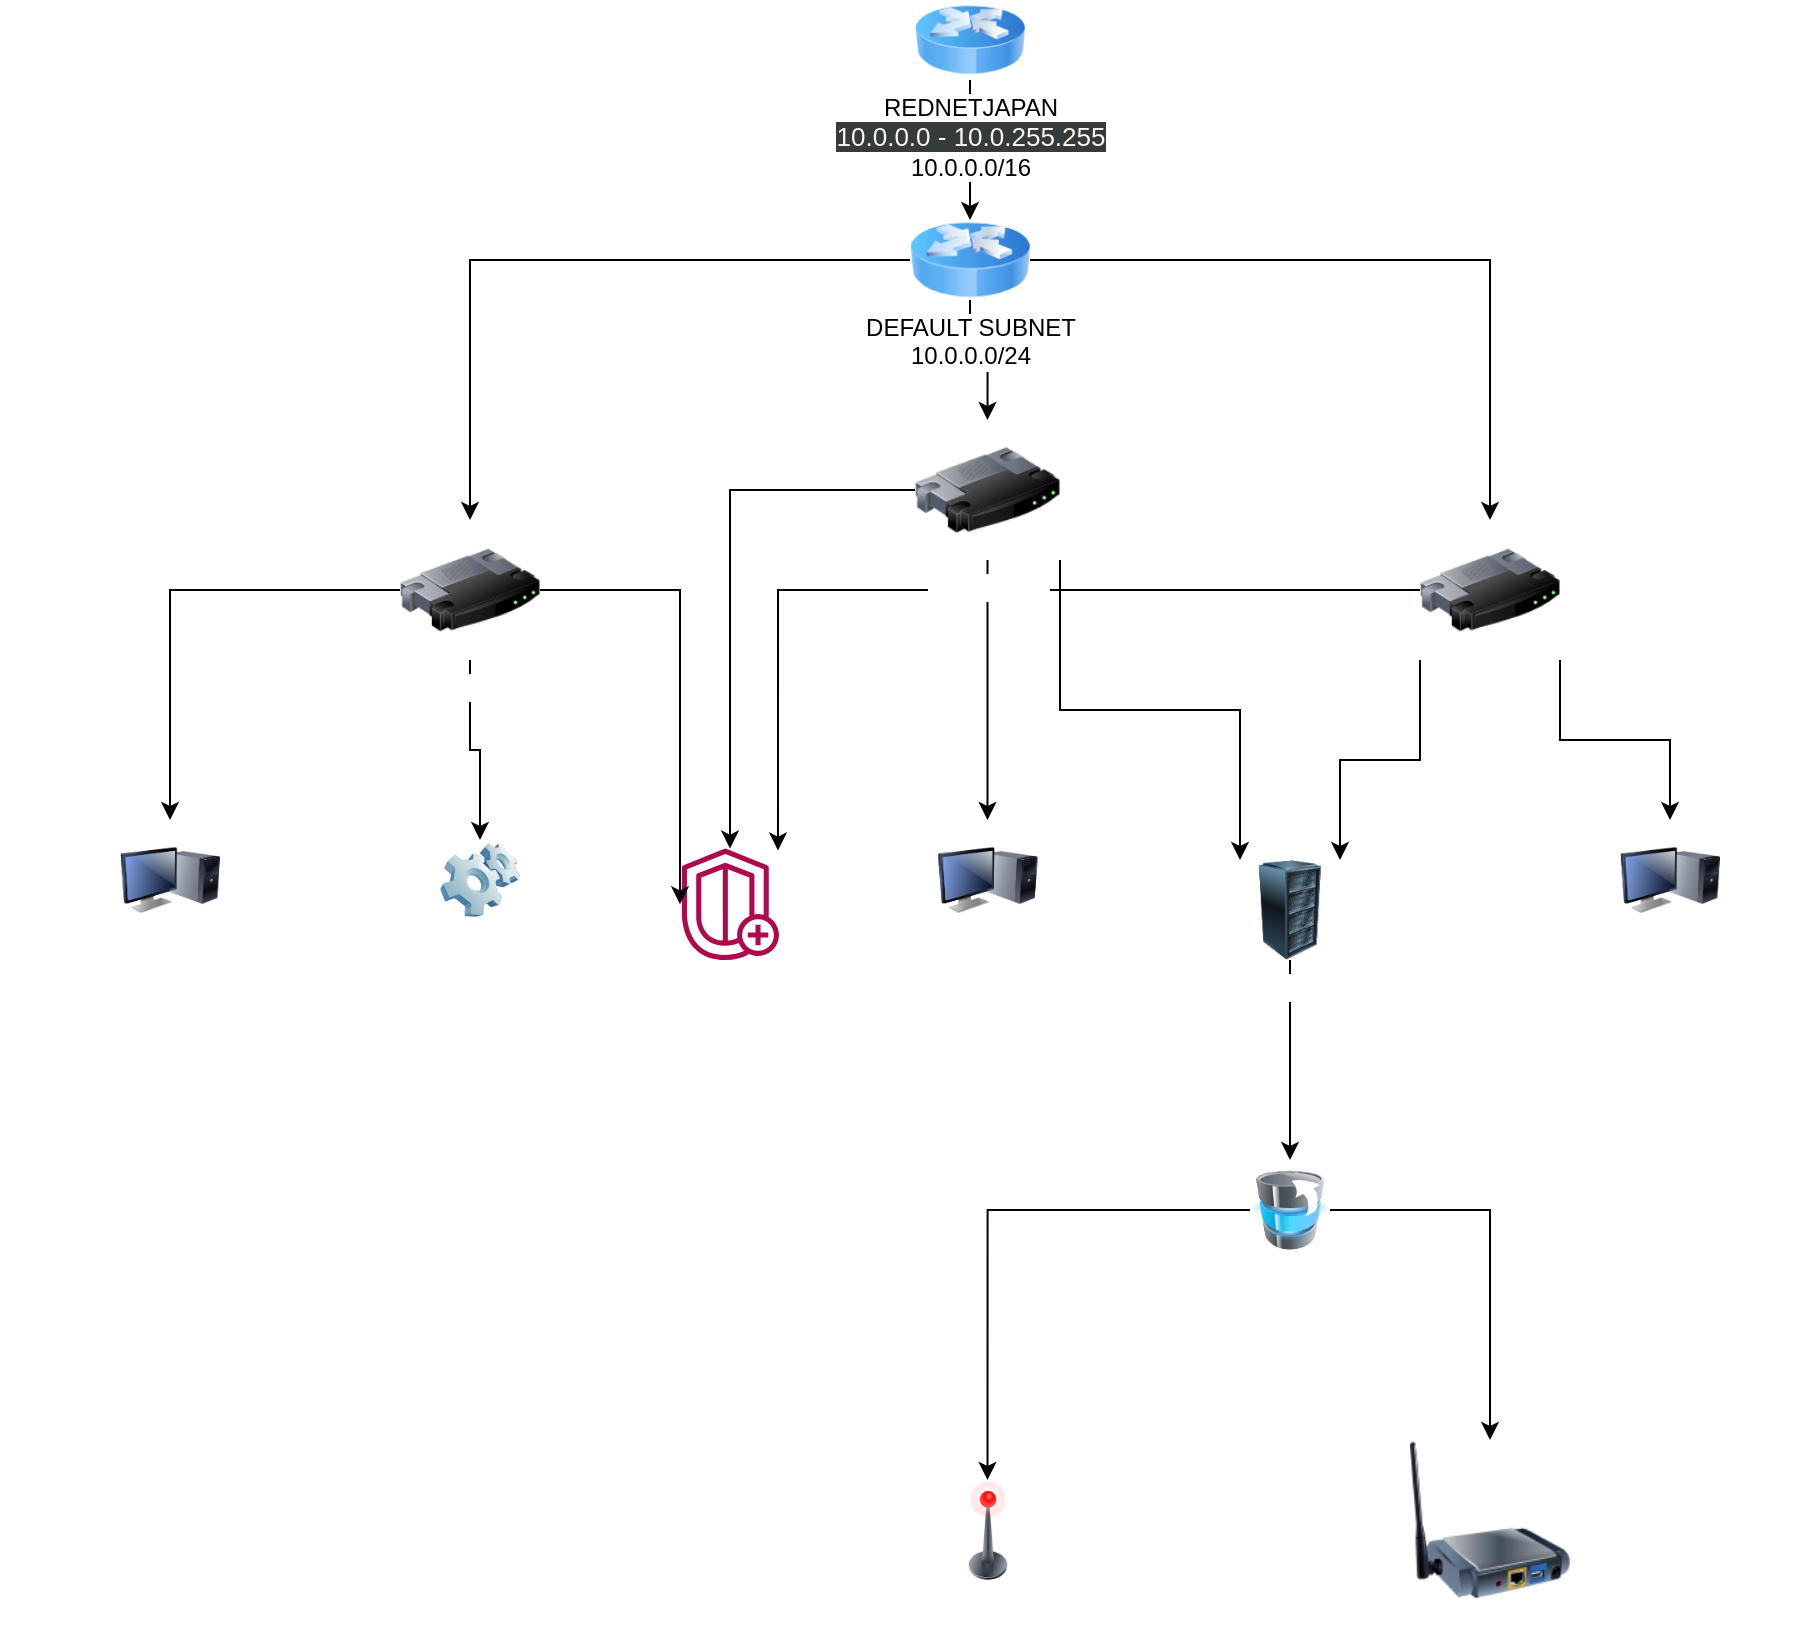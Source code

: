 <mxfile version="18.0.7" type="device"><diagram id="XRsLkBmPD_dPefXZtS3g" name="Page-1"><mxGraphModel dx="1416" dy="647" grid="1" gridSize="10" guides="1" tooltips="1" connect="1" arrows="1" fold="1" page="1" pageScale="1" pageWidth="850" pageHeight="1100" background="none" math="0" shadow="0"><root><mxCell id="0"/><mxCell id="1" parent="0"/><mxCell id="viSPscVSt9tEcixRRp09-32" style="edgeStyle=orthogonalEdgeStyle;rounded=0;orthogonalLoop=1;jettySize=auto;html=1;exitX=0.5;exitY=1;exitDx=0;exitDy=0;entryX=0.5;entryY=0;entryDx=0;entryDy=0;fontColor=#FFFFFF;" parent="1" source="viSPscVSt9tEcixRRp09-16" target="viSPscVSt9tEcixRRp09-17" edge="1"><mxGeometry relative="1" as="geometry"/></mxCell><mxCell id="viSPscVSt9tEcixRRp09-16" value="REDNETJAPAN&lt;br&gt;&lt;span style=&quot;color: rgb(251 , 245 , 236) ; font-family: &amp;#34;az_ea_font&amp;#34; , &amp;#34;segoe ui&amp;#34; , &amp;#34;az_font&amp;#34; , , , &amp;#34;blinkmacsystemfont&amp;#34; , &amp;#34;roboto&amp;#34; , &amp;#34;oxygen&amp;#34; , &amp;#34;ubuntu&amp;#34; , &amp;#34;cantarell&amp;#34; , &amp;#34;open sans&amp;#34; , &amp;#34;helvetica neue&amp;#34; , sans-serif ; font-size: 13px ; text-align: left ; background-color: rgb(53 , 58 , 59)&quot;&gt;10.0.0.0 - 10.0.255.255&lt;br&gt;&lt;/span&gt;10.0.0.0/16" style="image;html=1;image=img/lib/clip_art/networking/Router_Icon_128x128.png" parent="1" vertex="1"><mxGeometry x="407.5" y="10" width="55" height="40" as="geometry"/></mxCell><mxCell id="viSPscVSt9tEcixRRp09-33" style="edgeStyle=orthogonalEdgeStyle;rounded=0;orthogonalLoop=1;jettySize=auto;html=1;exitX=0.5;exitY=1;exitDx=0;exitDy=0;entryX=0.5;entryY=0;entryDx=0;entryDy=0;fontColor=#FFFFFF;" parent="1" source="viSPscVSt9tEcixRRp09-17" target="viSPscVSt9tEcixRRp09-20" edge="1"><mxGeometry relative="1" as="geometry"/></mxCell><mxCell id="viSPscVSt9tEcixRRp09-34" style="edgeStyle=orthogonalEdgeStyle;rounded=0;orthogonalLoop=1;jettySize=auto;html=1;exitX=1;exitY=0.5;exitDx=0;exitDy=0;entryX=0.5;entryY=0;entryDx=0;entryDy=0;fontColor=#FFFFFF;" parent="1" source="viSPscVSt9tEcixRRp09-17" target="viSPscVSt9tEcixRRp09-19" edge="1"><mxGeometry relative="1" as="geometry"/></mxCell><mxCell id="viSPscVSt9tEcixRRp09-35" style="edgeStyle=orthogonalEdgeStyle;rounded=0;orthogonalLoop=1;jettySize=auto;html=1;exitX=0;exitY=0.5;exitDx=0;exitDy=0;fontColor=#FFFFFF;" parent="1" source="viSPscVSt9tEcixRRp09-17" target="viSPscVSt9tEcixRRp09-21" edge="1"><mxGeometry relative="1" as="geometry"/></mxCell><mxCell id="viSPscVSt9tEcixRRp09-17" value="DEFAULT SUBNET&lt;br&gt;10.0.0.0/24" style="image;html=1;image=img/lib/clip_art/networking/Router_Icon_128x128.png" parent="1" vertex="1"><mxGeometry x="405" y="120" width="60" height="40" as="geometry"/></mxCell><mxCell id="viSPscVSt9tEcixRRp09-18" value="&lt;font color=&quot;#ffffff&quot;&gt;REDTEAM-NSG&lt;br&gt;OPEN PORT 80&lt;br&gt;ALLOW SSH FROM NATIVE IP TO JUMPBOX&lt;br&gt;&lt;/font&gt;" style="sketch=0;outlineConnect=0;fontColor=#232F3E;gradientColor=none;fillColor=#B0084D;strokeColor=none;dashed=0;verticalLabelPosition=bottom;verticalAlign=top;align=center;html=1;fontSize=12;fontStyle=0;aspect=fixed;pointerEvents=1;shape=mxgraph.aws4.shield_shield_advanced;" parent="1" vertex="1"><mxGeometry x="290" y="434.29" width="50" height="55.71" as="geometry"/></mxCell><mxCell id="viSPscVSt9tEcixRRp09-43" style="edgeStyle=orthogonalEdgeStyle;rounded=0;orthogonalLoop=1;jettySize=auto;html=1;exitX=0;exitY=0.5;exitDx=0;exitDy=0;entryX=0.99;entryY=0.018;entryDx=0;entryDy=0;entryPerimeter=0;fontColor=#FFFFFF;" parent="1" source="viSPscVSt9tEcixRRp09-19" target="viSPscVSt9tEcixRRp09-18" edge="1"><mxGeometry relative="1" as="geometry"/></mxCell><mxCell id="viSPscVSt9tEcixRRp09-48" style="edgeStyle=orthogonalEdgeStyle;rounded=0;orthogonalLoop=1;jettySize=auto;html=1;exitX=0;exitY=1;exitDx=0;exitDy=0;entryX=1;entryY=0;entryDx=0;entryDy=0;fontColor=#FFFFFF;" parent="1" source="viSPscVSt9tEcixRRp09-19" target="viSPscVSt9tEcixRRp09-30" edge="1"><mxGeometry relative="1" as="geometry"/></mxCell><mxCell id="viSPscVSt9tEcixRRp09-49" style="edgeStyle=orthogonalEdgeStyle;rounded=0;orthogonalLoop=1;jettySize=auto;html=1;exitX=1;exitY=1;exitDx=0;exitDy=0;entryX=0.5;entryY=0;entryDx=0;entryDy=0;fontColor=#FFFFFF;" parent="1" source="viSPscVSt9tEcixRRp09-19" target="viSPscVSt9tEcixRRp09-24" edge="1"><mxGeometry relative="1" as="geometry"/></mxCell><mxCell id="viSPscVSt9tEcixRRp09-19" value="WEB 2 NIC" style="image;html=1;image=img/lib/clip_art/networking/Router_128x128.png;fontColor=#FFFFFF;" parent="1" vertex="1"><mxGeometry x="660" y="270" width="70" height="70" as="geometry"/></mxCell><mxCell id="viSPscVSt9tEcixRRp09-44" style="edgeStyle=orthogonalEdgeStyle;rounded=0;orthogonalLoop=1;jettySize=auto;html=1;fontColor=#FFFFFF;" parent="1" source="viSPscVSt9tEcixRRp09-20" target="viSPscVSt9tEcixRRp09-18" edge="1"><mxGeometry relative="1" as="geometry"/></mxCell><mxCell id="viSPscVSt9tEcixRRp09-46" style="edgeStyle=orthogonalEdgeStyle;rounded=0;orthogonalLoop=1;jettySize=auto;html=1;exitX=0.5;exitY=1;exitDx=0;exitDy=0;entryX=0.5;entryY=0;entryDx=0;entryDy=0;fontColor=#FFFFFF;" parent="1" source="viSPscVSt9tEcixRRp09-20" target="viSPscVSt9tEcixRRp09-23" edge="1"><mxGeometry relative="1" as="geometry"/></mxCell><mxCell id="viSPscVSt9tEcixRRp09-47" style="edgeStyle=orthogonalEdgeStyle;rounded=0;orthogonalLoop=1;jettySize=auto;html=1;exitX=1;exitY=1;exitDx=0;exitDy=0;entryX=0;entryY=0;entryDx=0;entryDy=0;fontColor=#FFFFFF;" parent="1" source="viSPscVSt9tEcixRRp09-20" target="viSPscVSt9tEcixRRp09-30" edge="1"><mxGeometry relative="1" as="geometry"/></mxCell><mxCell id="viSPscVSt9tEcixRRp09-20" value="WEB 1 NIC" style="image;html=1;image=img/lib/clip_art/networking/Router_128x128.png;fontColor=#FFFFFF;" parent="1" vertex="1"><mxGeometry x="407.5" y="220" width="72.5" height="70" as="geometry"/></mxCell><mxCell id="viSPscVSt9tEcixRRp09-37" style="edgeStyle=orthogonalEdgeStyle;rounded=0;orthogonalLoop=1;jettySize=auto;html=1;exitX=0.5;exitY=1;exitDx=0;exitDy=0;entryX=0.5;entryY=0;entryDx=0;entryDy=0;fontColor=#FFFFFF;" parent="1" source="viSPscVSt9tEcixRRp09-21" target="viSPscVSt9tEcixRRp09-36" edge="1"><mxGeometry relative="1" as="geometry"/></mxCell><mxCell id="viSPscVSt9tEcixRRp09-38" style="edgeStyle=orthogonalEdgeStyle;rounded=0;orthogonalLoop=1;jettySize=auto;html=1;exitX=0;exitY=0.5;exitDx=0;exitDy=0;fontColor=#FFFFFF;" parent="1" source="viSPscVSt9tEcixRRp09-21" target="viSPscVSt9tEcixRRp09-22" edge="1"><mxGeometry relative="1" as="geometry"/></mxCell><mxCell id="viSPscVSt9tEcixRRp09-45" style="edgeStyle=orthogonalEdgeStyle;rounded=0;orthogonalLoop=1;jettySize=auto;html=1;fontColor=#FFFFFF;" parent="1" source="viSPscVSt9tEcixRRp09-21" target="viSPscVSt9tEcixRRp09-18" edge="1"><mxGeometry relative="1" as="geometry"><Array as="points"><mxPoint x="290" y="305"/></Array></mxGeometry></mxCell><mxCell id="viSPscVSt9tEcixRRp09-21" value="JUMP BOX PROVISIONER NIC" style="image;html=1;image=img/lib/clip_art/networking/Router_128x128.png;fontColor=#FFFFFF;" parent="1" vertex="1"><mxGeometry x="150" y="270" width="70" height="70" as="geometry"/></mxCell><mxCell id="viSPscVSt9tEcixRRp09-22" value="JUMP BOX PROVISIONER VM&lt;br&gt;SSH-DOCKER-ANSIBLE" style="image;html=1;image=img/lib/clip_art/computers/Monitor_Tower_128x128.png;fontColor=#FFFFFF;" parent="1" vertex="1"><mxGeometry x="10" y="420" width="50" height="60" as="geometry"/></mxCell><mxCell id="viSPscVSt9tEcixRRp09-23" value="WEB 1 VM&lt;br&gt;SSH-DOCKER-ANSIBLE" style="image;html=1;image=img/lib/clip_art/computers/Monitor_Tower_128x128.png;fontColor=#FFFFFF;" parent="1" vertex="1"><mxGeometry x="418.75" y="420" width="50" height="60" as="geometry"/></mxCell><mxCell id="viSPscVSt9tEcixRRp09-24" value="WEB 2 VM&lt;br&gt;SSH-DOCKER-ANSIBLE" style="image;html=1;image=img/lib/clip_art/computers/Monitor_Tower_128x128.png;fontColor=#FFFFFF;" parent="1" vertex="1"><mxGeometry x="760" y="420" width="50" height="60" as="geometry"/></mxCell><mxCell id="viSPscVSt9tEcixRRp09-51" style="edgeStyle=orthogonalEdgeStyle;rounded=0;orthogonalLoop=1;jettySize=auto;html=1;entryX=0.5;entryY=0;entryDx=0;entryDy=0;fontColor=#FFFFFF;" parent="1" source="viSPscVSt9tEcixRRp09-26" target="viSPscVSt9tEcixRRp09-27" edge="1"><mxGeometry relative="1" as="geometry"/></mxCell><mxCell id="viSPscVSt9tEcixRRp09-52" style="edgeStyle=orthogonalEdgeStyle;rounded=0;orthogonalLoop=1;jettySize=auto;html=1;fontColor=#FFFFFF;" parent="1" source="viSPscVSt9tEcixRRp09-26" target="viSPscVSt9tEcixRRp09-28" edge="1"><mxGeometry relative="1" as="geometry"/></mxCell><mxCell id="viSPscVSt9tEcixRRp09-26" value="RED TEAM LOAD BALANCER" style="image;html=1;image=img/lib/clip_art/computers/Database_Move_Stack_128x128.png;fontColor=#FFFFFF;" parent="1" vertex="1"><mxGeometry x="575" y="590" width="40" height="50" as="geometry"/></mxCell><mxCell id="viSPscVSt9tEcixRRp09-27" value="RED TEAM PROBE" style="image;html=1;image=img/lib/clip_art/telecommunication/Signal_tower_off_128x128.png;fontColor=#FFFFFF;" parent="1" vertex="1"><mxGeometry x="416.25" y="750" width="55" height="50" as="geometry"/></mxCell><mxCell id="viSPscVSt9tEcixRRp09-28" value="RED TEAM FRONT END IP" style="image;html=1;image=img/lib/clip_art/networking/Print_Server_Wireless_128x128.png;fontColor=#FFFFFF;" parent="1" vertex="1"><mxGeometry x="655" y="730" width="80" height="80" as="geometry"/></mxCell><mxCell id="viSPscVSt9tEcixRRp09-50" style="edgeStyle=orthogonalEdgeStyle;rounded=0;orthogonalLoop=1;jettySize=auto;html=1;entryX=0.5;entryY=0;entryDx=0;entryDy=0;fontColor=#FFFFFF;" parent="1" source="viSPscVSt9tEcixRRp09-30" target="viSPscVSt9tEcixRRp09-26" edge="1"><mxGeometry relative="1" as="geometry"/></mxCell><mxCell id="viSPscVSt9tEcixRRp09-30" value="RED TEAM POOL" style="image;html=1;image=img/lib/clip_art/computers/Server_Rack_128x128.png;fontColor=#FFFFFF;" parent="1" vertex="1"><mxGeometry x="570" y="440" width="50" height="50" as="geometry"/></mxCell><mxCell id="viSPscVSt9tEcixRRp09-36" value="JUMB BOX PUBLIC IP" style="image;html=1;image=img/lib/clip_art/computers/Software_128x128.png;fontColor=#FFFFFF;" parent="1" vertex="1"><mxGeometry x="170" y="430" width="40" height="40" as="geometry"/></mxCell></root></mxGraphModel></diagram></mxfile>